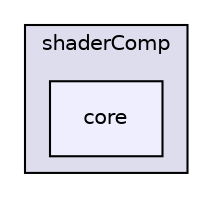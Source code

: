 digraph "shaderComp/core" {
  compound=true
  node [ fontsize="10", fontname="Helvetica"];
  edge [ labelfontsize="10", labelfontname="Helvetica"];
  subgraph clusterdir_8fa961d1968e2121267882b511ca7dd2 {
    graph [ bgcolor="#ddddee", pencolor="black", label="shaderComp" fontname="Helvetica", fontsize="10", URL="dir_8fa961d1968e2121267882b511ca7dd2.html"]
  dir_8d62f97bde478e46de9335255cebf700 [shape=box, label="core", style="filled", fillcolor="#eeeeff", pencolor="black", URL="dir_8d62f97bde478e46de9335255cebf700.html"];
  }
}
